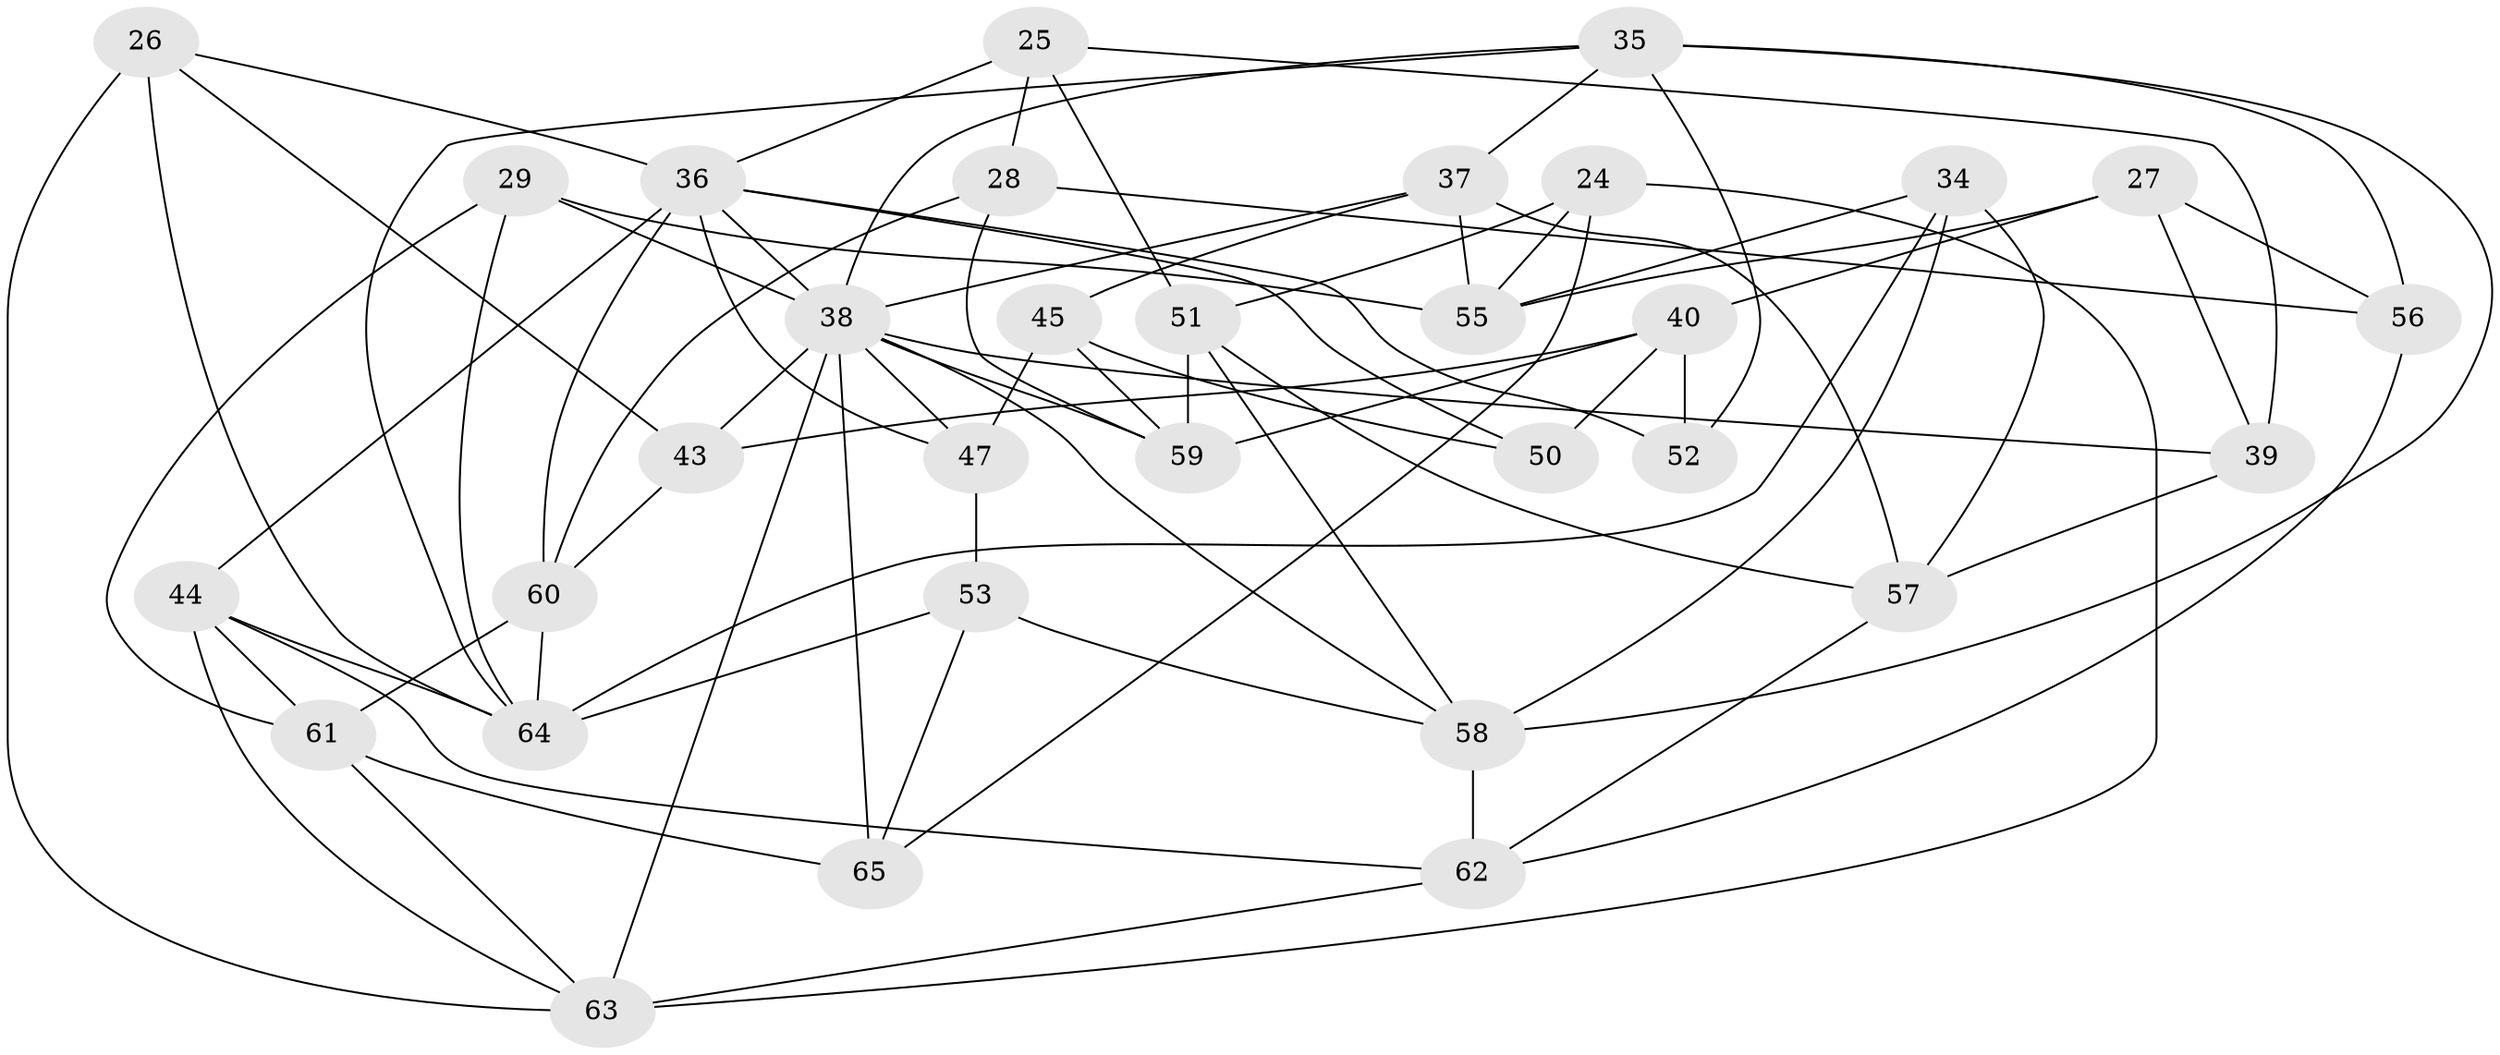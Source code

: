 // original degree distribution, {4: 1.0}
// Generated by graph-tools (version 1.1) at 2025/01/03/04/25 22:01:19]
// undirected, 32 vertices, 78 edges
graph export_dot {
graph [start="1"]
  node [color=gray90,style=filled];
  24 [super="+6"];
  25;
  26 [super="+19"];
  27;
  28;
  29;
  34;
  35 [super="+18"];
  36 [super="+10+33"];
  37 [super="+16"];
  38 [super="+2+20+3+11+31"];
  39;
  40 [super="+32"];
  43;
  44 [super="+9"];
  45;
  47;
  50;
  51 [super="+30"];
  52;
  53;
  55 [super="+23"];
  56;
  57 [super="+15"];
  58 [super="+22+48"];
  59 [super="+14"];
  60 [super="+13+17"];
  61 [super="+54"];
  62 [super="+42"];
  63 [super="+49"];
  64 [super="+1+12+21"];
  65 [super="+41+46"];
  24 -- 51;
  24 -- 65 [weight=2];
  24 -- 63 [weight=2];
  24 -- 55;
  25 -- 39;
  25 -- 28;
  25 -- 36;
  25 -- 51;
  26 -- 64 [weight=3];
  26 -- 43;
  26 -- 63;
  26 -- 36;
  27 -- 39;
  27 -- 55;
  27 -- 40;
  27 -- 56;
  28 -- 59;
  28 -- 56;
  28 -- 60;
  29 -- 38;
  29 -- 55;
  29 -- 64;
  29 -- 61;
  34 -- 57;
  34 -- 64;
  34 -- 55;
  34 -- 58;
  35 -- 58;
  35 -- 38 [weight=2];
  35 -- 64;
  35 -- 52 [weight=2];
  35 -- 56;
  35 -- 37;
  36 -- 52;
  36 -- 50;
  36 -- 44;
  36 -- 38;
  36 -- 60 [weight=3];
  36 -- 47;
  37 -- 45;
  37 -- 38;
  37 -- 57;
  37 -- 55 [weight=2];
  38 -- 43;
  38 -- 59 [weight=2];
  38 -- 39;
  38 -- 65 [weight=3];
  38 -- 47;
  38 -- 63;
  38 -- 58 [weight=2];
  39 -- 57;
  40 -- 50 [weight=2];
  40 -- 59;
  40 -- 43;
  40 -- 52;
  43 -- 60;
  44 -- 64;
  44 -- 63 [weight=2];
  44 -- 61;
  44 -- 62;
  45 -- 47;
  45 -- 50;
  45 -- 59;
  47 -- 53;
  51 -- 57 [weight=2];
  51 -- 59;
  51 -- 58;
  53 -- 64;
  53 -- 65;
  53 -- 58;
  56 -- 62;
  57 -- 62;
  58 -- 62 [weight=2];
  60 -- 61;
  60 -- 64 [weight=2];
  61 -- 65 [weight=2];
  61 -- 63;
  62 -- 63;
}
